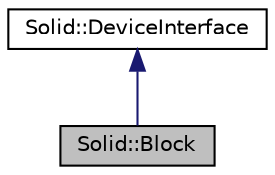 digraph "Solid::Block"
{
  edge [fontname="Helvetica",fontsize="10",labelfontname="Helvetica",labelfontsize="10"];
  node [fontname="Helvetica",fontsize="10",shape=record];
  Node0 [label="Solid::Block",height=0.2,width=0.4,color="black", fillcolor="grey75", style="filled", fontcolor="black"];
  Node1 -> Node0 [dir="back",color="midnightblue",fontsize="10",style="solid",fontname="Helvetica"];
  Node1 [label="Solid::DeviceInterface",height=0.2,width=0.4,color="black", fillcolor="white", style="filled",URL="$classSolid_1_1DeviceInterface.html",tooltip="Base class of all the device interfaces. "];
}
